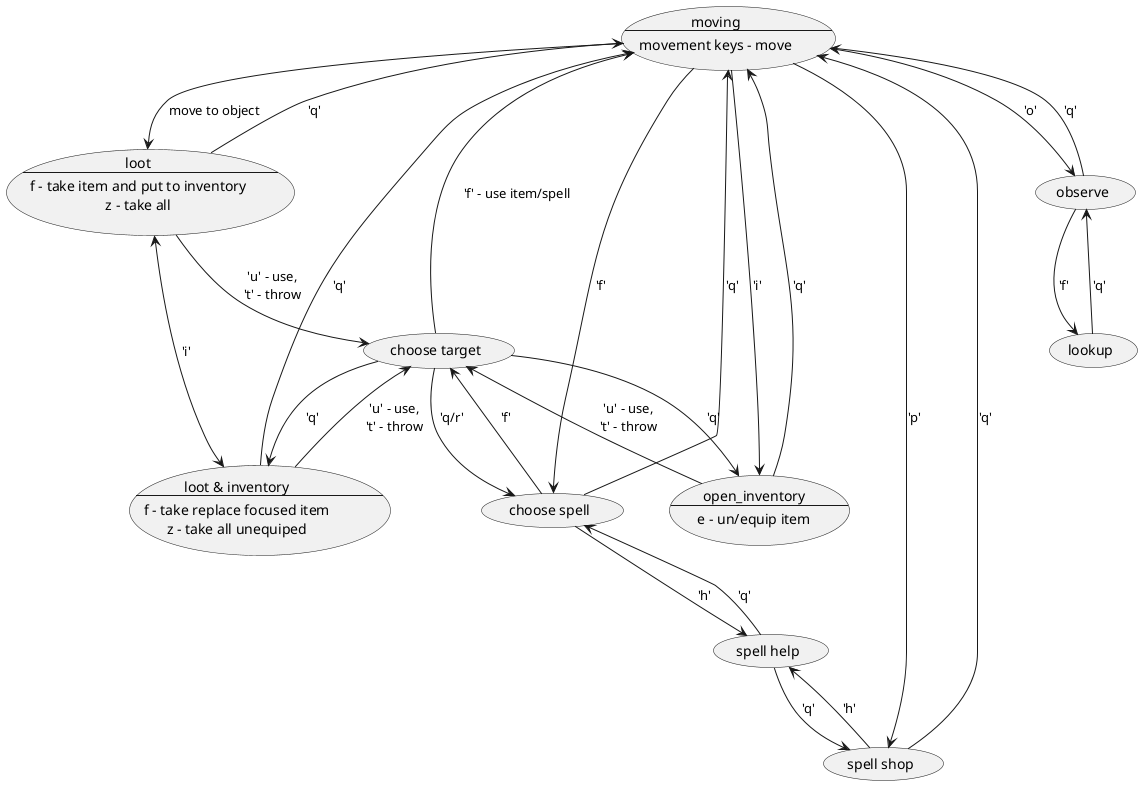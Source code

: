 @startuml

usecase moving as "moving
--
movement keys - move"

usecase loot as "loot
--
f - take item and put to inventory
z - take all"

usecase loot_inventory as "loot & inventory
--
f - take replace focused item
z - take all unequiped"

usecase open_inventory as "open_inventory
--
e - un/equip item"

(moving) --> (choose spell) : 'f'

(moving) --> (loot) : move to object
(loot) --> (moving) : 'q'
(loot) <--> (loot_inventory) : 'i'
(loot) --> (choose target) : 'u' - use,\n't' - throw
(loot_inventory) --> (moving) : 'q'
(loot_inventory) --> (choose target) : 'u' - use,\n't' - throw
(choose target) --> (loot_inventory) : 'q'

(moving) --> (open_inventory) : 'i'
(open_inventory) --> (moving) : 'q'

(open_inventory) --> (choose target) : 'u' - use,\n't' - throw
(choose target) --> (open_inventory) : 'q'

(moving) --> (spell shop) : 'p'
(spell shop) --> (moving) : 'q'

(choose spell) --> (spell help) : 'h'
(spell help) --> (choose spell) : 'q'

(spell shop) --> (spell help) : 'h'
(spell help) --> (spell shop) : 'q'

(choose spell) --> (choose target) : 'f'
(choose target) --> (choose spell) : 'q/r'
(choose target) --> (moving) : 'f' - use item/spell

(choose spell) --> (moving) : 'q'

(moving) --> (observe) : 'o'
(observe) --> (lookup) : 'f'
(lookup) --> (observe) : 'q'
(observe) --> (moving) : 'q'

@enduml
